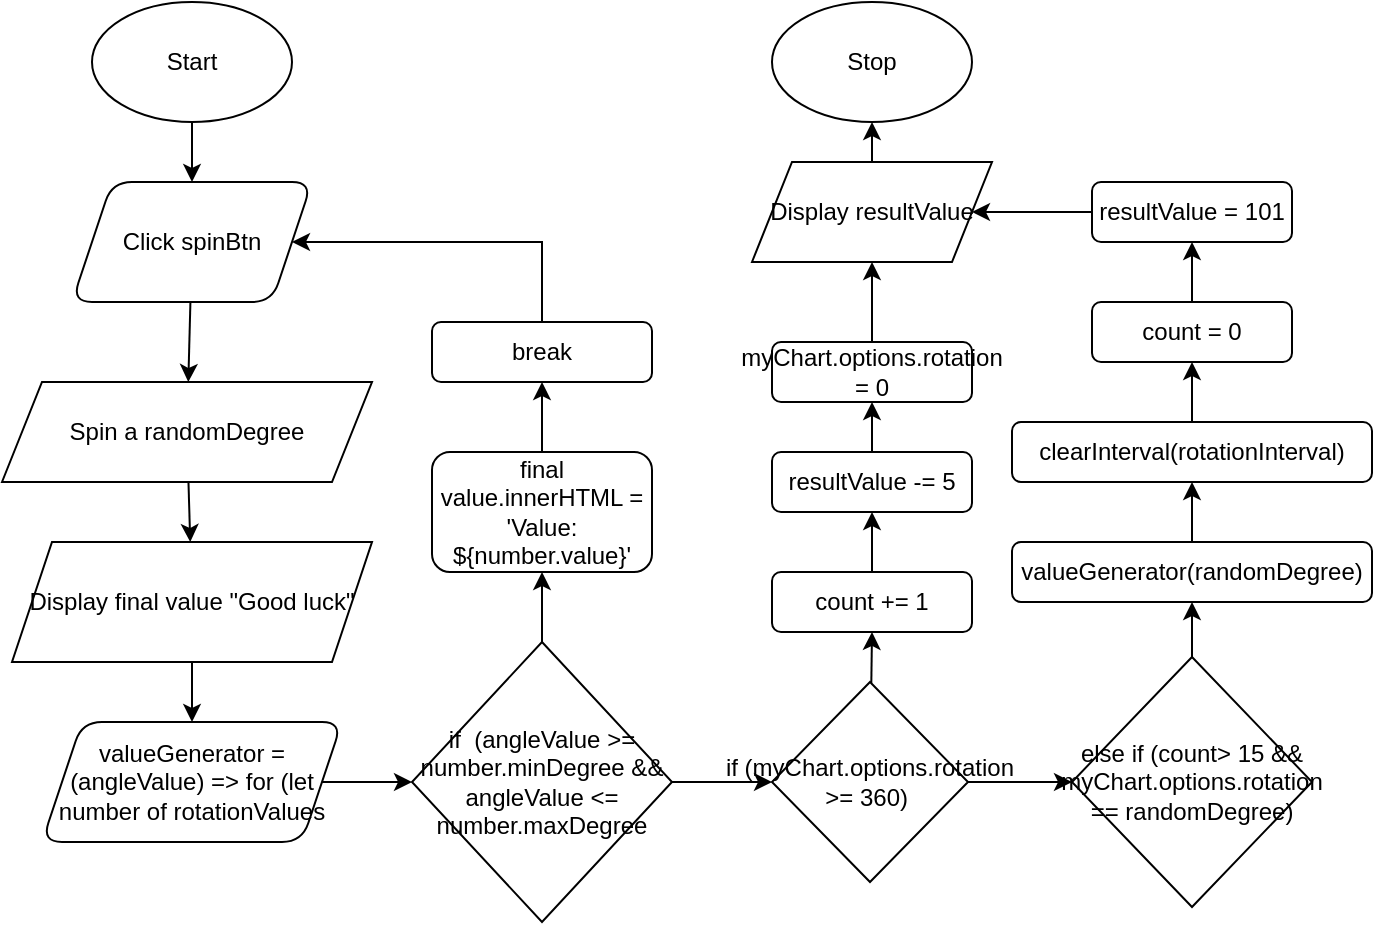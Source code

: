 <mxfile>
    <diagram id="hmjs5OgMamIZABN-7oqE" name="Page-1">
        <mxGraphModel dx="1298" dy="658" grid="1" gridSize="10" guides="1" tooltips="1" connect="1" arrows="1" fold="1" page="1" pageScale="1" pageWidth="827" pageHeight="1169" math="0" shadow="0">
            <root>
                <mxCell id="0"/>
                <mxCell id="1" parent="0"/>
                <mxCell id="7" style="edgeStyle=none;html=1;entryX=0.5;entryY=0;entryDx=0;entryDy=0;" parent="1" source="2" target="6" edge="1">
                    <mxGeometry relative="1" as="geometry"/>
                </mxCell>
                <mxCell id="2" value="Start" style="ellipse;whiteSpace=wrap;html=1;" parent="1" vertex="1">
                    <mxGeometry x="50" y="30" width="100" height="60" as="geometry"/>
                </mxCell>
                <mxCell id="5" value="Stop" style="ellipse;whiteSpace=wrap;html=1;" parent="1" vertex="1">
                    <mxGeometry x="390" y="30" width="100" height="60" as="geometry"/>
                </mxCell>
                <mxCell id="13" style="edgeStyle=none;html=1;" parent="1" source="6" target="12" edge="1">
                    <mxGeometry relative="1" as="geometry"/>
                </mxCell>
                <mxCell id="6" value="Click spinBtn" style="shape=parallelogram;perimeter=parallelogramPerimeter;whiteSpace=wrap;html=1;fixedSize=1;rounded=1;" parent="1" vertex="1">
                    <mxGeometry x="40" y="120" width="120" height="60" as="geometry"/>
                </mxCell>
                <mxCell id="15" style="edgeStyle=none;html=1;" parent="1" source="12" target="14" edge="1">
                    <mxGeometry relative="1" as="geometry"/>
                </mxCell>
                <mxCell id="12" value="Spin a randomDegree" style="shape=parallelogram;perimeter=parallelogramPerimeter;whiteSpace=wrap;html=1;fixedSize=1;rounded=0;" parent="1" vertex="1">
                    <mxGeometry x="5" y="220" width="185" height="50" as="geometry"/>
                </mxCell>
                <mxCell id="18" style="edgeStyle=none;html=1;" parent="1" source="14" target="17" edge="1">
                    <mxGeometry relative="1" as="geometry"/>
                </mxCell>
                <mxCell id="14" value="Display final value &quot;Good luck&quot;" style="shape=parallelogram;perimeter=parallelogramPerimeter;whiteSpace=wrap;html=1;fixedSize=1;rounded=0;" parent="1" vertex="1">
                    <mxGeometry x="10" y="300" width="180" height="60" as="geometry"/>
                </mxCell>
                <mxCell id="38" style="edgeStyle=none;html=1;entryX=0.5;entryY=1;entryDx=0;entryDy=0;" parent="1" source="16" target="37" edge="1">
                    <mxGeometry relative="1" as="geometry"/>
                </mxCell>
                <mxCell id="58" style="edgeStyle=orthogonalEdgeStyle;rounded=0;html=1;" edge="1" parent="1" source="16" target="45">
                    <mxGeometry relative="1" as="geometry"/>
                </mxCell>
                <mxCell id="16" value="if&amp;nbsp;(myChart.options.rotation &amp;gt;= 360)&amp;nbsp;" style="rhombus;whiteSpace=wrap;html=1;rounded=0;" parent="1" vertex="1">
                    <mxGeometry x="390" y="370" width="98" height="100" as="geometry"/>
                </mxCell>
                <mxCell id="20" style="edgeStyle=none;html=1;" parent="1" source="17" target="19" edge="1">
                    <mxGeometry relative="1" as="geometry"/>
                </mxCell>
                <mxCell id="17" value="valueGenerator = (angleValue) =&amp;gt; for (let number of rotationValues" style="shape=parallelogram;perimeter=parallelogramPerimeter;whiteSpace=wrap;html=1;fixedSize=1;rounded=1;" parent="1" vertex="1">
                    <mxGeometry x="25" y="390" width="150" height="60" as="geometry"/>
                </mxCell>
                <mxCell id="22" style="edgeStyle=none;html=1;entryX=0.5;entryY=1;entryDx=0;entryDy=0;" parent="1" source="19" target="36" edge="1">
                    <mxGeometry relative="1" as="geometry">
                        <mxPoint x="275" y="330" as="targetPoint"/>
                    </mxGeometry>
                </mxCell>
                <mxCell id="26" style="edgeStyle=none;html=1;entryX=0;entryY=0.5;entryDx=0;entryDy=0;" parent="1" source="19" target="16" edge="1">
                    <mxGeometry relative="1" as="geometry"/>
                </mxCell>
                <mxCell id="19" value="if&amp;nbsp; (angleValue &amp;gt;= number.minDegree &amp;amp;&amp;amp; angleValue &amp;lt;= number.maxDegree" style="rhombus;whiteSpace=wrap;html=1;" parent="1" vertex="1">
                    <mxGeometry x="210" y="350" width="130" height="140" as="geometry"/>
                </mxCell>
                <mxCell id="25" style="edgeStyle=none;html=1;entryX=0.5;entryY=1;entryDx=0;entryDy=0;" parent="1" target="34" edge="1">
                    <mxGeometry relative="1" as="geometry">
                        <mxPoint x="275" y="270" as="sourcePoint"/>
                        <mxPoint x="275" y="245" as="targetPoint"/>
                    </mxGeometry>
                </mxCell>
                <mxCell id="69" style="rounded=0;html=1;entryX=1;entryY=0.5;entryDx=0;entryDy=0;edgeStyle=elbowEdgeStyle;" edge="1" parent="1" source="34" target="6">
                    <mxGeometry relative="1" as="geometry">
                        <mxPoint x="275" y="100" as="targetPoint"/>
                        <Array as="points">
                            <mxPoint x="275" y="140"/>
                        </Array>
                    </mxGeometry>
                </mxCell>
                <mxCell id="34" value="break" style="rounded=1;whiteSpace=wrap;html=1;" parent="1" vertex="1">
                    <mxGeometry x="220" y="190" width="110" height="30" as="geometry"/>
                </mxCell>
                <mxCell id="36" value="final value.innerHTML = 'Value: ${number.value}'" style="rounded=1;whiteSpace=wrap;html=1;" parent="1" vertex="1">
                    <mxGeometry x="220" y="255" width="110" height="60" as="geometry"/>
                </mxCell>
                <mxCell id="42" style="edgeStyle=none;html=1;entryX=0.5;entryY=1;entryDx=0;entryDy=0;" parent="1" source="37" target="40" edge="1">
                    <mxGeometry relative="1" as="geometry"/>
                </mxCell>
                <mxCell id="37" value="count += 1" style="rounded=1;whiteSpace=wrap;html=1;" parent="1" vertex="1">
                    <mxGeometry x="390" y="315" width="100" height="30" as="geometry"/>
                </mxCell>
                <mxCell id="43" style="edgeStyle=none;html=1;entryX=0.5;entryY=1;entryDx=0;entryDy=0;" parent="1" source="40" target="41" edge="1">
                    <mxGeometry relative="1" as="geometry"/>
                </mxCell>
                <mxCell id="40" value="resultValue -= 5" style="rounded=1;whiteSpace=wrap;html=1;" parent="1" vertex="1">
                    <mxGeometry x="390" y="255" width="100" height="30" as="geometry"/>
                </mxCell>
                <mxCell id="52" style="edgeStyle=none;html=1;entryX=0.5;entryY=1;entryDx=0;entryDy=0;" edge="1" parent="1" source="41" target="51">
                    <mxGeometry relative="1" as="geometry"/>
                </mxCell>
                <mxCell id="41" value="myChart.options.rotation = 0" style="rounded=1;whiteSpace=wrap;html=1;" parent="1" vertex="1">
                    <mxGeometry x="390" y="200" width="100" height="30" as="geometry"/>
                </mxCell>
                <mxCell id="59" style="edgeStyle=orthogonalEdgeStyle;rounded=0;html=1;entryX=0.5;entryY=1;entryDx=0;entryDy=0;" edge="1" parent="1" source="45" target="57">
                    <mxGeometry relative="1" as="geometry"/>
                </mxCell>
                <mxCell id="45" value="else if (count&amp;gt; 15 &amp;amp;&amp;amp; myChart.options.rotation == randomDegree)" style="rhombus;whiteSpace=wrap;html=1;rounded=0;" parent="1" vertex="1">
                    <mxGeometry x="540" y="357.5" width="120" height="125" as="geometry"/>
                </mxCell>
                <mxCell id="53" style="edgeStyle=none;html=1;entryX=0.5;entryY=1;entryDx=0;entryDy=0;" edge="1" parent="1" source="51" target="5">
                    <mxGeometry relative="1" as="geometry"/>
                </mxCell>
                <mxCell id="51" value="Display resultValue" style="shape=parallelogram;perimeter=parallelogramPerimeter;whiteSpace=wrap;html=1;fixedSize=1;" vertex="1" parent="1">
                    <mxGeometry x="380" y="110" width="120" height="50" as="geometry"/>
                </mxCell>
                <mxCell id="61" style="edgeStyle=orthogonalEdgeStyle;rounded=0;html=1;entryX=0.5;entryY=1;entryDx=0;entryDy=0;" edge="1" parent="1" source="57" target="60">
                    <mxGeometry relative="1" as="geometry"/>
                </mxCell>
                <mxCell id="57" value="valueGenerator(randomDegree)" style="rounded=1;whiteSpace=wrap;html=1;" vertex="1" parent="1">
                    <mxGeometry x="510" y="300" width="180" height="30" as="geometry"/>
                </mxCell>
                <mxCell id="63" style="edgeStyle=orthogonalEdgeStyle;rounded=0;html=1;entryX=0.5;entryY=1;entryDx=0;entryDy=0;" edge="1" parent="1" source="60" target="62">
                    <mxGeometry relative="1" as="geometry"/>
                </mxCell>
                <mxCell id="60" value="clearInterval(rotationInterval)" style="rounded=1;whiteSpace=wrap;html=1;" vertex="1" parent="1">
                    <mxGeometry x="510" y="240" width="180" height="30" as="geometry"/>
                </mxCell>
                <mxCell id="66" style="edgeStyle=orthogonalEdgeStyle;rounded=0;html=1;exitX=0.5;exitY=0;exitDx=0;exitDy=0;entryX=0.5;entryY=1;entryDx=0;entryDy=0;" edge="1" parent="1" source="62" target="64">
                    <mxGeometry relative="1" as="geometry"/>
                </mxCell>
                <mxCell id="62" value="count = 0" style="rounded=1;whiteSpace=wrap;html=1;" vertex="1" parent="1">
                    <mxGeometry x="550" y="180" width="100" height="30" as="geometry"/>
                </mxCell>
                <mxCell id="67" style="edgeStyle=orthogonalEdgeStyle;rounded=0;html=1;entryX=1;entryY=0.5;entryDx=0;entryDy=0;" edge="1" parent="1" source="64" target="51">
                    <mxGeometry relative="1" as="geometry"/>
                </mxCell>
                <mxCell id="64" value="resultValue = 101" style="rounded=1;whiteSpace=wrap;html=1;" vertex="1" parent="1">
                    <mxGeometry x="550" y="120" width="100" height="30" as="geometry"/>
                </mxCell>
            </root>
        </mxGraphModel>
    </diagram>
</mxfile>
